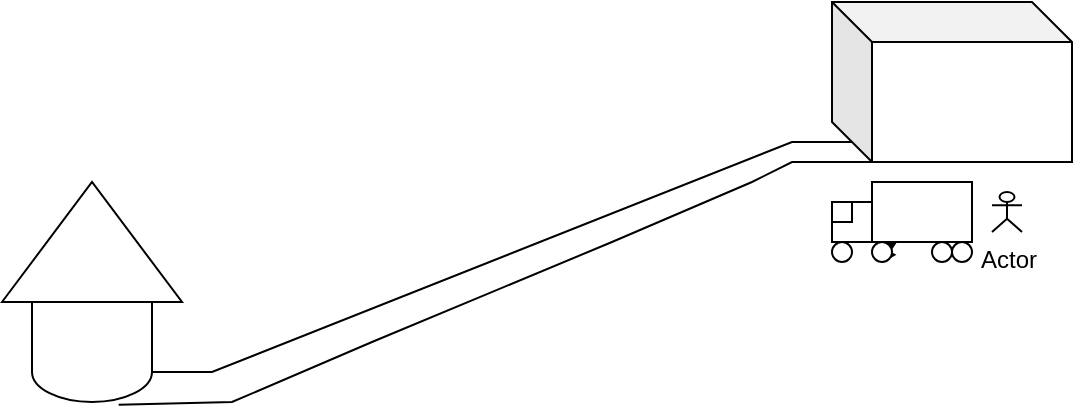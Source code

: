<mxfile version="26.0.14">
  <diagram name="Página-1" id="Q72Kn73PycrUvGZdhlNY">
    <mxGraphModel dx="786" dy="463" grid="1" gridSize="10" guides="1" tooltips="1" connect="1" arrows="1" fold="1" page="1" pageScale="1" pageWidth="1600" pageHeight="1200" math="0" shadow="0">
      <root>
        <mxCell id="0" />
        <mxCell id="1" parent="0" />
        <mxCell id="PKigR5jAfMhW18SdABPB-1" value="" style="endArrow=none;html=1;rounded=0;entryX=0;entryY=0;entryDx=10;entryDy=70;entryPerimeter=0;exitX=1;exitY=1;exitDx=0;exitDy=-15;exitPerimeter=0;edgeStyle=entityRelationEdgeStyle;" edge="1" parent="1" source="PKigR5jAfMhW18SdABPB-3" target="PKigR5jAfMhW18SdABPB-2">
          <mxGeometry width="50" height="50" relative="1" as="geometry">
            <mxPoint x="180" y="250" as="sourcePoint" />
            <mxPoint x="390" y="250" as="targetPoint" />
            <Array as="points">
              <mxPoint x="260" y="70" />
              <mxPoint x="430" y="110" />
            </Array>
          </mxGeometry>
        </mxCell>
        <mxCell id="PKigR5jAfMhW18SdABPB-2" value="" style="shape=cube;whiteSpace=wrap;html=1;boundedLbl=1;backgroundOutline=1;darkOpacity=0.05;darkOpacity2=0.1;rotation=0;" vertex="1" parent="1">
          <mxGeometry x="440" y="40" width="120" height="80" as="geometry" />
        </mxCell>
        <mxCell id="PKigR5jAfMhW18SdABPB-3" value="" style="shape=cylinder3;whiteSpace=wrap;html=1;boundedLbl=1;backgroundOutline=1;size=15;rotation=0;" vertex="1" parent="1">
          <mxGeometry x="40" y="160" width="60" height="80" as="geometry" />
        </mxCell>
        <mxCell id="PKigR5jAfMhW18SdABPB-4" value="Actor" style="shape=umlActor;verticalLabelPosition=bottom;verticalAlign=top;html=1;outlineConnect=0;" vertex="1" parent="1">
          <mxGeometry x="520" y="135" width="15" height="20" as="geometry" />
        </mxCell>
        <mxCell id="PKigR5jAfMhW18SdABPB-13" style="edgeStyle=isometricEdgeStyle;rounded=0;orthogonalLoop=1;jettySize=auto;html=1;exitX=0.5;exitY=1;exitDx=0;exitDy=0;entryX=0.25;entryY=1;entryDx=0;entryDy=0;" edge="1" parent="1" source="PKigR5jAfMhW18SdABPB-5" target="PKigR5jAfMhW18SdABPB-9">
          <mxGeometry relative="1" as="geometry" />
        </mxCell>
        <mxCell id="PKigR5jAfMhW18SdABPB-5" value="" style="ellipse;whiteSpace=wrap;html=1;aspect=fixed;" vertex="1" parent="1">
          <mxGeometry x="460" y="160" width="10" height="10" as="geometry" />
        </mxCell>
        <mxCell id="PKigR5jAfMhW18SdABPB-6" value="" style="ellipse;whiteSpace=wrap;html=1;aspect=fixed;" vertex="1" parent="1">
          <mxGeometry x="500" y="160" width="10" height="10" as="geometry" />
        </mxCell>
        <mxCell id="PKigR5jAfMhW18SdABPB-9" value="" style="rounded=0;whiteSpace=wrap;html=1;" vertex="1" parent="1">
          <mxGeometry x="460" y="130" width="50" height="30" as="geometry" />
        </mxCell>
        <mxCell id="PKigR5jAfMhW18SdABPB-10" value="" style="rounded=0;whiteSpace=wrap;html=1;" vertex="1" parent="1">
          <mxGeometry x="440" y="140" width="20" height="20" as="geometry" />
        </mxCell>
        <mxCell id="PKigR5jAfMhW18SdABPB-11" value="" style="rounded=0;whiteSpace=wrap;html=1;" vertex="1" parent="1">
          <mxGeometry x="440" y="140" width="10" height="10" as="geometry" />
        </mxCell>
        <mxCell id="PKigR5jAfMhW18SdABPB-12" value="" style="ellipse;whiteSpace=wrap;html=1;aspect=fixed;" vertex="1" parent="1">
          <mxGeometry x="440" y="160" width="10" height="10" as="geometry" />
        </mxCell>
        <mxCell id="PKigR5jAfMhW18SdABPB-17" value="" style="ellipse;whiteSpace=wrap;html=1;aspect=fixed;" vertex="1" parent="1">
          <mxGeometry x="490" y="160" width="10" height="10" as="geometry" />
        </mxCell>
        <mxCell id="PKigR5jAfMhW18SdABPB-18" value="" style="endArrow=none;html=1;rounded=0;exitX=0.722;exitY=1.017;exitDx=0;exitDy=0;exitPerimeter=0;entryX=0;entryY=0;entryDx=20;entryDy=80;entryPerimeter=0;" edge="1" parent="1" source="PKigR5jAfMhW18SdABPB-3" target="PKigR5jAfMhW18SdABPB-2">
          <mxGeometry width="50" height="50" relative="1" as="geometry">
            <mxPoint x="270" y="220" as="sourcePoint" />
            <mxPoint x="320" y="170" as="targetPoint" />
            <Array as="points">
              <mxPoint x="140" y="240" />
              <mxPoint x="210" y="210" />
              <mxPoint x="330" y="160" />
              <mxPoint x="400" y="130" />
              <mxPoint x="420" y="120" />
            </Array>
          </mxGeometry>
        </mxCell>
        <mxCell id="PKigR5jAfMhW18SdABPB-19" value="" style="triangle;whiteSpace=wrap;html=1;rotation=-90;" vertex="1" parent="1">
          <mxGeometry x="40" y="115" width="60" height="90" as="geometry" />
        </mxCell>
      </root>
    </mxGraphModel>
  </diagram>
</mxfile>
